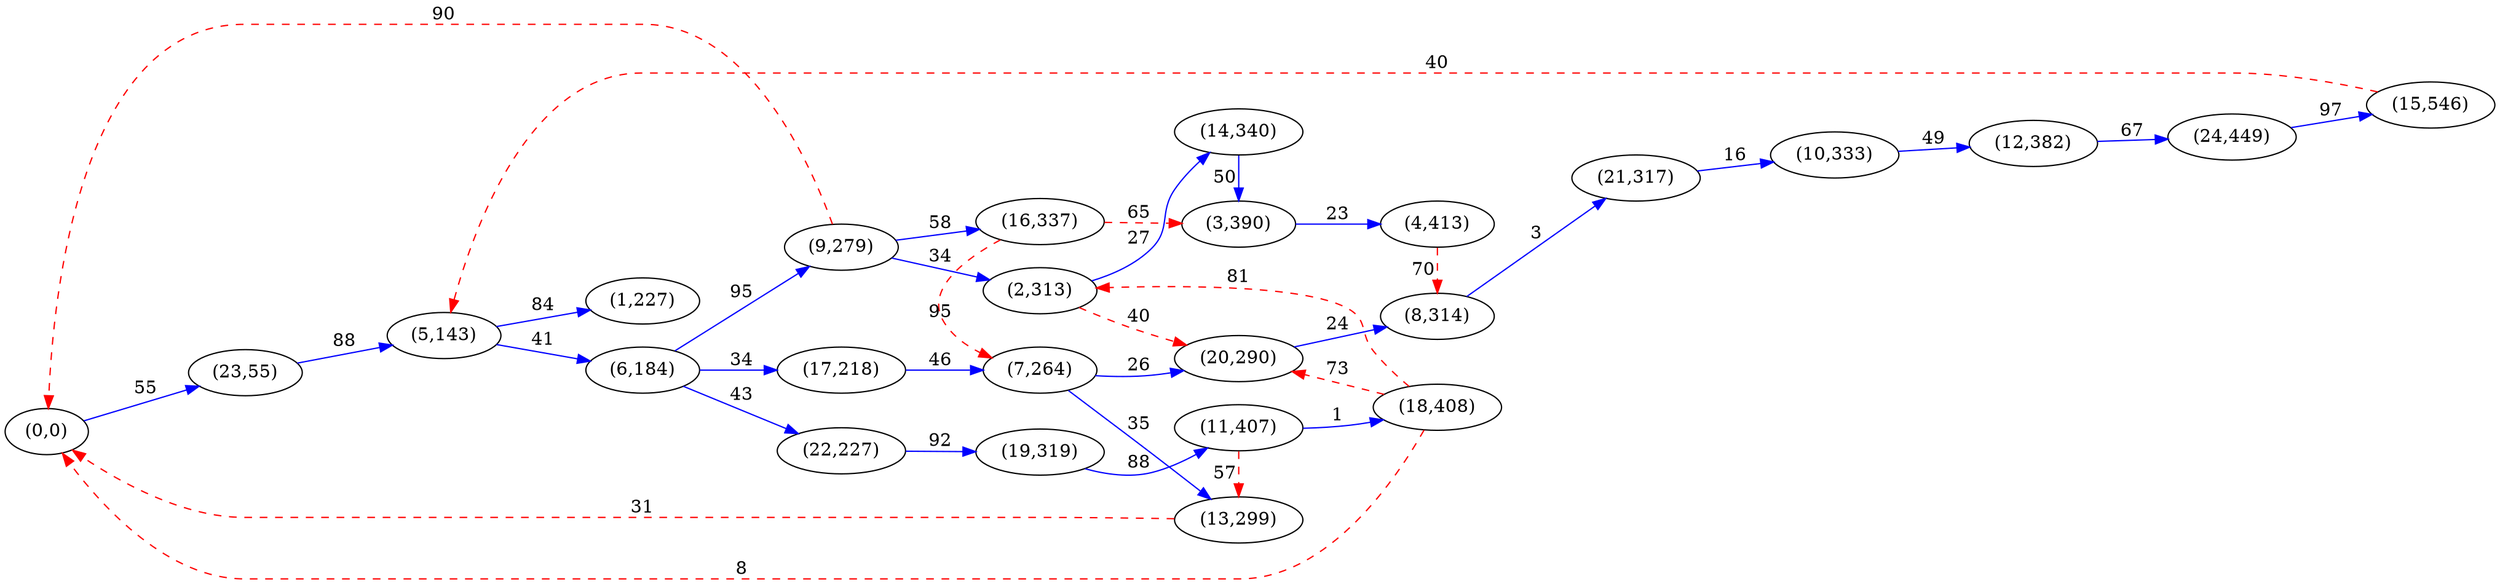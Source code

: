 digraph G {
ranksep = "equally";
rankdir = LR;
{rank = same; "(0,0)"; };
{rank = same; "(23,55)"; };
{rank = same; "(5,143)"; };
{rank = same; "(6,184)"; "(1,227)"; };
{rank = same; "(17,218)"; "(22,227)"; "(9,279)"; };
{rank = same; "(7,264)"; "(19,319)"; "(16,337)"; "(2,313)"; };
{rank = same; "(20,290)"; "(13,299)"; "(11,407)"; "(3,390)"; "(14,340)"; };
{rank = same; "(8,314)"; "(18,408)"; "(4,413)"; };
{rank = same; "(21,317)"; };
{rank = same; "(10,333)"; };
{rank = same; "(12,382)"; };
{rank = same; "(24,449)"; };
{rank = same; "(15,546)"; };
{rank = same; };
"(0,0)"->"(23,55)"[label="55" color = "blue"];
"(23,55)"->"(5,143)"[label="88" color = "blue"];
"(5,143)"->"(6,184)"[label="41" color = "blue"];
"(5,143)"->"(1,227)"[label="84" color = "blue"];
"(6,184)"->"(17,218)"[label="34" color = "blue"];
"(6,184)"->"(22,227)"[label="43" color = "blue"];
"(6,184)"->"(9,279)"[label="95" color = "blue"];
"(1,227)"
"(17,218)"->"(7,264)"[label="46" color = "blue"];
"(22,227)"->"(19,319)"[label="92" color = "blue"];
"(9,279)"->"(16,337)"[label="58" color = "blue"];
"(9,279)"->"(2,313)"[label="34" color = "blue"];
"(9,279)"->"(0,0)"[label="90" color = "red" style = "dashed" ];
"(7,264)"->"(20,290)"[label="26" color = "blue"];
"(7,264)"->"(13,299)"[label="35" color = "blue"];
"(19,319)"->"(11,407)"[label="88" color = "blue"];
"(16,337)"->"(7,264)"[label="95" color = "red" style = "dashed" ];
"(16,337)"->"(3,390)"[label="65" color = "red" style = "dashed" ];
"(2,313)"->"(14,340)"[label="27" color = "blue"];
"(2,313)"->"(20,290)"[label="40" color = "red" style = "dashed" ];
"(20,290)"->"(8,314)"[label="24" color = "blue"];
"(13,299)"->"(0,0)"[label="31" color = "red" style = "dashed" ];
"(11,407)"->"(18,408)"[label="1" color = "blue"];
"(11,407)"->"(13,299)"[label="57" color = "red" style = "dashed" ];
"(3,390)"->"(4,413)"[label="23" color = "blue"];
"(14,340)"->"(3,390)"[label="50" color = "blue"];
"(8,314)"->"(21,317)"[label="3" color = "blue"];
"(18,408)"->"(2,313)"[label="81" color = "red" style = "dashed" ];
"(18,408)"->"(20,290)"[label="73" color = "red" style = "dashed" ];
"(18,408)"->"(0,0)"[label="8" color = "red" style = "dashed" ];
"(4,413)"->"(8,314)"[label="70" color = "red" style = "dashed" ];
"(21,317)"->"(10,333)"[label="16" color = "blue"];
"(10,333)"->"(12,382)"[label="49" color = "blue"];
"(12,382)"->"(24,449)"[label="67" color = "blue"];
"(24,449)"->"(15,546)"[label="97" color = "blue"];
"(15,546)"->"(5,143)"[label="40" color = "red" style = "dashed" ];
}
